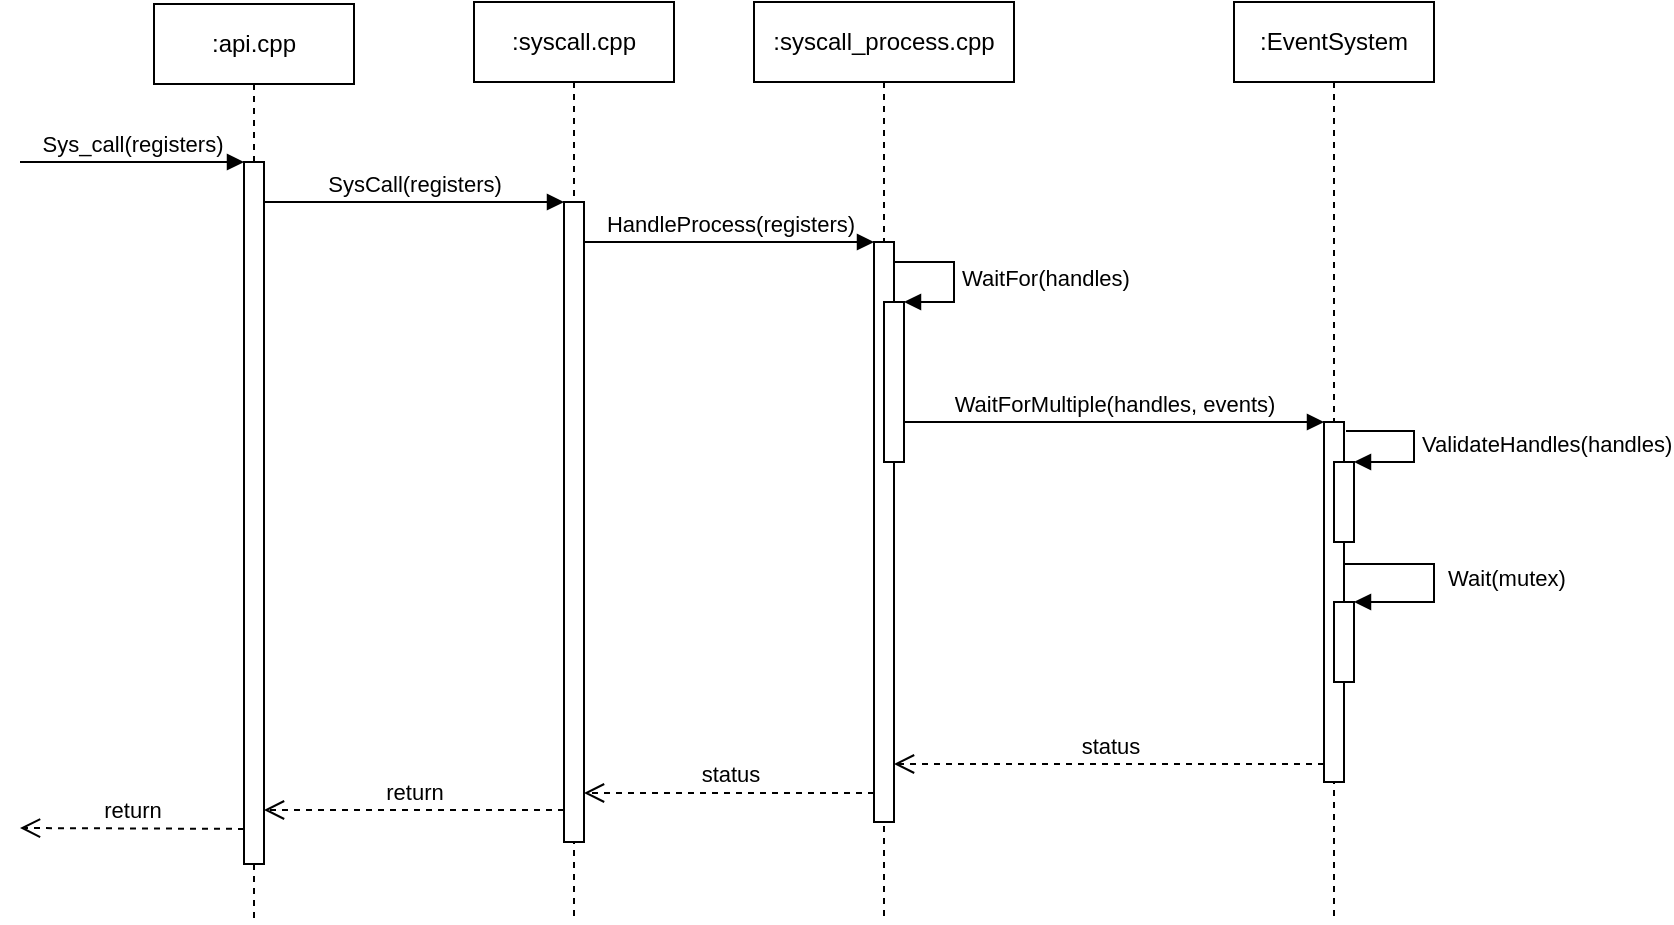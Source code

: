 <mxfile version="12.3.7" type="device" pages="1"><diagram id="e-9Gp94j_lMwMIHtcAC9" name="Page-1"><mxGraphModel dx="1260" dy="615" grid="1" gridSize="10" guides="1" tooltips="1" connect="1" arrows="1" fold="1" page="1" pageScale="1" pageWidth="827" pageHeight="1169" math="0" shadow="0"><root><mxCell id="0"/><mxCell id="1" parent="0"/><mxCell id="wP6oAyXZLR_yOx95SNtw-1" value=":syscall.cpp" style="shape=umlLifeline;perimeter=lifelinePerimeter;whiteSpace=wrap;html=1;container=1;collapsible=0;recursiveResize=0;outlineConnect=0;" vertex="1" parent="1"><mxGeometry x="267" y="80" width="100" height="460" as="geometry"/></mxCell><mxCell id="wP6oAyXZLR_yOx95SNtw-2" value=":syscall_process.cpp" style="shape=umlLifeline;perimeter=lifelinePerimeter;whiteSpace=wrap;html=1;container=1;collapsible=0;recursiveResize=0;outlineConnect=0;" vertex="1" parent="1"><mxGeometry x="407" y="80" width="130" height="460" as="geometry"/></mxCell><mxCell id="wP6oAyXZLR_yOx95SNtw-16" value="" style="html=1;points=[];perimeter=orthogonalPerimeter;" vertex="1" parent="wP6oAyXZLR_yOx95SNtw-2"><mxGeometry x="60" y="120" width="10" height="290" as="geometry"/></mxCell><mxCell id="wP6oAyXZLR_yOx95SNtw-3" value=":EventSystem" style="shape=umlLifeline;perimeter=lifelinePerimeter;whiteSpace=wrap;html=1;container=1;collapsible=0;recursiveResize=0;outlineConnect=0;" vertex="1" parent="1"><mxGeometry x="647" y="80" width="100" height="460" as="geometry"/></mxCell><mxCell id="wP6oAyXZLR_yOx95SNtw-4" value="" style="html=1;points=[];perimeter=orthogonalPerimeter;" vertex="1" parent="wP6oAyXZLR_yOx95SNtw-3"><mxGeometry x="45" y="210" width="10" height="180" as="geometry"/></mxCell><mxCell id="wP6oAyXZLR_yOx95SNtw-5" value="WaitForMultiple(handles, events)" style="html=1;verticalAlign=bottom;endArrow=block;entryX=0;entryY=0;" edge="1" target="wP6oAyXZLR_yOx95SNtw-4" parent="1" source="wP6oAyXZLR_yOx95SNtw-22"><mxGeometry relative="1" as="geometry"><mxPoint x="527" y="290" as="sourcePoint"/></mxGeometry></mxCell><mxCell id="wP6oAyXZLR_yOx95SNtw-6" value="status" style="html=1;verticalAlign=bottom;endArrow=open;dashed=1;endSize=8;exitX=0;exitY=0.95;" edge="1" source="wP6oAyXZLR_yOx95SNtw-4" parent="1" target="wP6oAyXZLR_yOx95SNtw-16"><mxGeometry relative="1" as="geometry"><mxPoint x="517" y="460" as="targetPoint"/></mxGeometry></mxCell><mxCell id="wP6oAyXZLR_yOx95SNtw-10" value="" style="html=1;points=[];perimeter=orthogonalPerimeter;" vertex="1" parent="1"><mxGeometry x="697" y="310" width="10" height="40" as="geometry"/></mxCell><mxCell id="wP6oAyXZLR_yOx95SNtw-11" value="ValidateHandles(handles)" style="edgeStyle=orthogonalEdgeStyle;html=1;align=left;spacingLeft=2;endArrow=block;rounded=0;entryX=1;entryY=0;exitX=1.1;exitY=0.025;exitDx=0;exitDy=0;exitPerimeter=0;" edge="1" target="wP6oAyXZLR_yOx95SNtw-10" parent="1" source="wP6oAyXZLR_yOx95SNtw-4"><mxGeometry relative="1" as="geometry"><mxPoint x="682" y="275" as="sourcePoint"/><Array as="points"><mxPoint x="737" y="295"/><mxPoint x="737" y="310"/></Array></mxGeometry></mxCell><mxCell id="wP6oAyXZLR_yOx95SNtw-14" value="" style="html=1;points=[];perimeter=orthogonalPerimeter;" vertex="1" parent="1"><mxGeometry x="697" y="380" width="10" height="40" as="geometry"/></mxCell><mxCell id="wP6oAyXZLR_yOx95SNtw-15" value="&amp;nbsp;Wait(mutex)" style="edgeStyle=orthogonalEdgeStyle;html=1;align=left;spacingLeft=2;endArrow=block;rounded=0;entryX=1;entryY=0;" edge="1" target="wP6oAyXZLR_yOx95SNtw-14" parent="1" source="wP6oAyXZLR_yOx95SNtw-4"><mxGeometry relative="1" as="geometry"><mxPoint x="727" y="361" as="sourcePoint"/><Array as="points"><mxPoint x="747" y="361"/><mxPoint x="747" y="380"/></Array></mxGeometry></mxCell><mxCell id="wP6oAyXZLR_yOx95SNtw-17" value="HandleProcess(registers)" style="html=1;verticalAlign=bottom;endArrow=block;entryX=0;entryY=0;" edge="1" target="wP6oAyXZLR_yOx95SNtw-16" parent="1" source="wP6oAyXZLR_yOx95SNtw-19"><mxGeometry relative="1" as="geometry"><mxPoint x="387" y="245" as="sourcePoint"/></mxGeometry></mxCell><mxCell id="wP6oAyXZLR_yOx95SNtw-18" value="status" style="html=1;verticalAlign=bottom;endArrow=open;dashed=1;endSize=8;exitX=0;exitY=0.95;" edge="1" source="wP6oAyXZLR_yOx95SNtw-16" parent="1" target="wP6oAyXZLR_yOx95SNtw-19"><mxGeometry relative="1" as="geometry"><mxPoint x="387" y="478" as="targetPoint"/></mxGeometry></mxCell><mxCell id="wP6oAyXZLR_yOx95SNtw-19" value="" style="html=1;points=[];perimeter=orthogonalPerimeter;" vertex="1" parent="1"><mxGeometry x="312" y="180" width="10" height="320" as="geometry"/></mxCell><mxCell id="wP6oAyXZLR_yOx95SNtw-20" value="SysCall(registers)" style="html=1;verticalAlign=bottom;endArrow=block;entryX=0;entryY=0;" edge="1" target="wP6oAyXZLR_yOx95SNtw-19" parent="1" source="wP6oAyXZLR_yOx95SNtw-25"><mxGeometry relative="1" as="geometry"><mxPoint x="227" y="180" as="sourcePoint"/></mxGeometry></mxCell><mxCell id="wP6oAyXZLR_yOx95SNtw-21" value="return" style="html=1;verticalAlign=bottom;endArrow=open;dashed=1;endSize=8;exitX=0;exitY=0.95;" edge="1" source="wP6oAyXZLR_yOx95SNtw-19" parent="1" target="wP6oAyXZLR_yOx95SNtw-25"><mxGeometry relative="1" as="geometry"><mxPoint x="227" y="486" as="targetPoint"/></mxGeometry></mxCell><mxCell id="wP6oAyXZLR_yOx95SNtw-22" value="" style="html=1;points=[];perimeter=orthogonalPerimeter;" vertex="1" parent="1"><mxGeometry x="472" y="230" width="10" height="80" as="geometry"/></mxCell><mxCell id="wP6oAyXZLR_yOx95SNtw-23" value="WaitFor(handles)" style="edgeStyle=orthogonalEdgeStyle;html=1;align=left;spacingLeft=2;endArrow=block;rounded=0;entryX=1;entryY=0;" edge="1" target="wP6oAyXZLR_yOx95SNtw-22" parent="1" source="wP6oAyXZLR_yOx95SNtw-16"><mxGeometry relative="1" as="geometry"><mxPoint x="515" y="190" as="sourcePoint"/><Array as="points"><mxPoint x="507" y="210"/><mxPoint x="507" y="230"/></Array></mxGeometry></mxCell><mxCell id="wP6oAyXZLR_yOx95SNtw-24" value=":api.cpp" style="shape=umlLifeline;perimeter=lifelinePerimeter;whiteSpace=wrap;html=1;container=1;collapsible=0;recursiveResize=0;outlineConnect=0;" vertex="1" parent="1"><mxGeometry x="107" y="81" width="100" height="459" as="geometry"/></mxCell><mxCell id="wP6oAyXZLR_yOx95SNtw-25" value="" style="html=1;points=[];perimeter=orthogonalPerimeter;" vertex="1" parent="wP6oAyXZLR_yOx95SNtw-24"><mxGeometry x="45" y="79" width="10" height="351" as="geometry"/></mxCell><mxCell id="wP6oAyXZLR_yOx95SNtw-26" value="Sys_call(registers)" style="html=1;verticalAlign=bottom;endArrow=block;entryX=0;entryY=0;" edge="1" target="wP6oAyXZLR_yOx95SNtw-25" parent="1"><mxGeometry relative="1" as="geometry"><mxPoint x="40" y="160" as="sourcePoint"/></mxGeometry></mxCell><mxCell id="wP6oAyXZLR_yOx95SNtw-27" value="return" style="html=1;verticalAlign=bottom;endArrow=open;dashed=1;endSize=8;exitX=0;exitY=0.95;" edge="1" source="wP6oAyXZLR_yOx95SNtw-25" parent="1"><mxGeometry relative="1" as="geometry"><mxPoint x="40" y="493" as="targetPoint"/></mxGeometry></mxCell></root></mxGraphModel></diagram></mxfile>